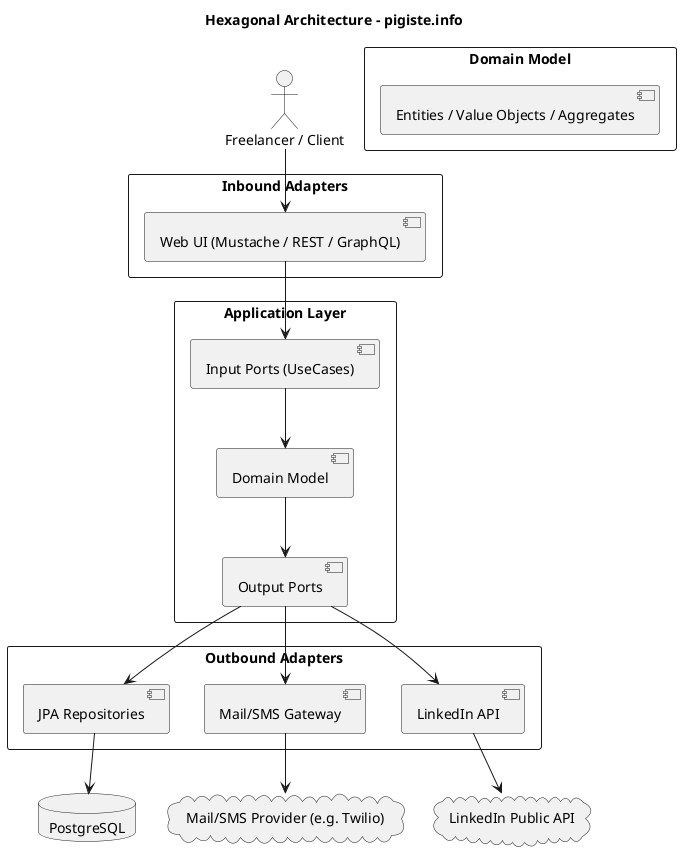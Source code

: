 @startuml
title Hexagonal Architecture – pigiste.info

actor User as "Freelancer / Client"

rectangle "Inbound Adapters" {
  [Web UI (Mustache / REST / GraphQL)]
}

rectangle "Application Layer" {
  [Input Ports (UseCases)] --> [Domain Model]
  [Domain Model] --> [Output Ports]
}

rectangle "Domain Model" as Domain {
  [Entities / Value Objects / Aggregates]
}

rectangle "Outbound Adapters" {
  [JPA Repositories]
  [Mail/SMS Gateway]
  [LinkedIn API]
}

database "PostgreSQL" as PG
cloud "Mail/SMS Provider (e.g. Twilio)" as Twilio
cloud "LinkedIn Public API" as LinkedIn

User --> [Web UI (Mustache / REST / GraphQL)]
[Web UI (Mustache / REST / GraphQL)] --> [Input Ports (UseCases)]
[Output Ports] --> [JPA Repositories]
[Output Ports] --> [Mail/SMS Gateway]
[Output Ports] --> [LinkedIn API]
[JPA Repositories] --> PG
[Mail/SMS Gateway] --> Twilio
[LinkedIn API] --> LinkedIn

@enduml
